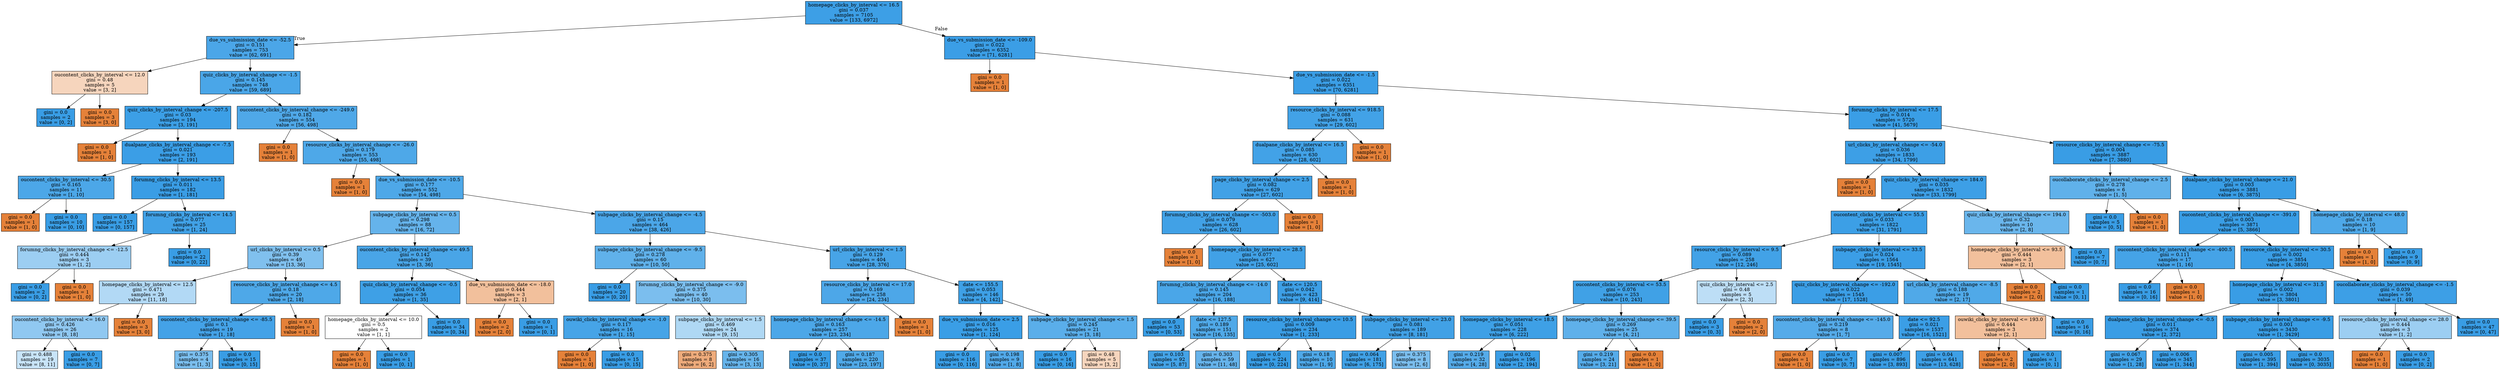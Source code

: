 digraph Tree {
node [shape=box, style="filled", color="black"] ;
0 [label="homepage_clicks_by_interval <= 16.5\ngini = 0.037\nsamples = 7105\nvalue = [133, 6972]", fillcolor="#399de5fa"] ;
1 [label="due_vs_submission_date <= -52.5\ngini = 0.151\nsamples = 753\nvalue = [62, 691]", fillcolor="#399de5e8"] ;
0 -> 1 [labeldistance=2.5, labelangle=45, headlabel="True"] ;
2 [label="oucontent_clicks_by_interval <= 12.0\ngini = 0.48\nsamples = 5\nvalue = [3, 2]", fillcolor="#e5813955"] ;
1 -> 2 ;
3 [label="gini = 0.0\nsamples = 2\nvalue = [0, 2]", fillcolor="#399de5ff"] ;
2 -> 3 ;
4 [label="gini = 0.0\nsamples = 3\nvalue = [3, 0]", fillcolor="#e58139ff"] ;
2 -> 4 ;
5 [label="quiz_clicks_by_interval_change <= -1.5\ngini = 0.145\nsamples = 748\nvalue = [59, 689]", fillcolor="#399de5e9"] ;
1 -> 5 ;
6 [label="quiz_clicks_by_interval_change <= -207.5\ngini = 0.03\nsamples = 194\nvalue = [3, 191]", fillcolor="#399de5fb"] ;
5 -> 6 ;
7 [label="gini = 0.0\nsamples = 1\nvalue = [1, 0]", fillcolor="#e58139ff"] ;
6 -> 7 ;
8 [label="dualpane_clicks_by_interval_change <= -7.5\ngini = 0.021\nsamples = 193\nvalue = [2, 191]", fillcolor="#399de5fc"] ;
6 -> 8 ;
9 [label="oucontent_clicks_by_interval <= 30.5\ngini = 0.165\nsamples = 11\nvalue = [1, 10]", fillcolor="#399de5e6"] ;
8 -> 9 ;
10 [label="gini = 0.0\nsamples = 1\nvalue = [1, 0]", fillcolor="#e58139ff"] ;
9 -> 10 ;
11 [label="gini = 0.0\nsamples = 10\nvalue = [0, 10]", fillcolor="#399de5ff"] ;
9 -> 11 ;
12 [label="forumng_clicks_by_interval <= 13.5\ngini = 0.011\nsamples = 182\nvalue = [1, 181]", fillcolor="#399de5fe"] ;
8 -> 12 ;
13 [label="gini = 0.0\nsamples = 157\nvalue = [0, 157]", fillcolor="#399de5ff"] ;
12 -> 13 ;
14 [label="forumng_clicks_by_interval <= 14.5\ngini = 0.077\nsamples = 25\nvalue = [1, 24]", fillcolor="#399de5f4"] ;
12 -> 14 ;
15 [label="forumng_clicks_by_interval_change <= -12.5\ngini = 0.444\nsamples = 3\nvalue = [1, 2]", fillcolor="#399de57f"] ;
14 -> 15 ;
16 [label="gini = 0.0\nsamples = 2\nvalue = [0, 2]", fillcolor="#399de5ff"] ;
15 -> 16 ;
17 [label="gini = 0.0\nsamples = 1\nvalue = [1, 0]", fillcolor="#e58139ff"] ;
15 -> 17 ;
18 [label="gini = 0.0\nsamples = 22\nvalue = [0, 22]", fillcolor="#399de5ff"] ;
14 -> 18 ;
19 [label="oucontent_clicks_by_interval_change <= -249.0\ngini = 0.182\nsamples = 554\nvalue = [56, 498]", fillcolor="#399de5e2"] ;
5 -> 19 ;
20 [label="gini = 0.0\nsamples = 1\nvalue = [1, 0]", fillcolor="#e58139ff"] ;
19 -> 20 ;
21 [label="resource_clicks_by_interval_change <= -26.0\ngini = 0.179\nsamples = 553\nvalue = [55, 498]", fillcolor="#399de5e3"] ;
19 -> 21 ;
22 [label="gini = 0.0\nsamples = 1\nvalue = [1, 0]", fillcolor="#e58139ff"] ;
21 -> 22 ;
23 [label="due_vs_submission_date <= -10.5\ngini = 0.177\nsamples = 552\nvalue = [54, 498]", fillcolor="#399de5e3"] ;
21 -> 23 ;
24 [label="subpage_clicks_by_interval <= 0.5\ngini = 0.298\nsamples = 88\nvalue = [16, 72]", fillcolor="#399de5c6"] ;
23 -> 24 ;
25 [label="url_clicks_by_interval <= 0.5\ngini = 0.39\nsamples = 49\nvalue = [13, 36]", fillcolor="#399de5a3"] ;
24 -> 25 ;
26 [label="homepage_clicks_by_interval <= 12.5\ngini = 0.471\nsamples = 29\nvalue = [11, 18]", fillcolor="#399de563"] ;
25 -> 26 ;
27 [label="oucontent_clicks_by_interval <= 16.0\ngini = 0.426\nsamples = 26\nvalue = [8, 18]", fillcolor="#399de58e"] ;
26 -> 27 ;
28 [label="gini = 0.488\nsamples = 19\nvalue = [8, 11]", fillcolor="#399de546"] ;
27 -> 28 ;
29 [label="gini = 0.0\nsamples = 7\nvalue = [0, 7]", fillcolor="#399de5ff"] ;
27 -> 29 ;
30 [label="gini = 0.0\nsamples = 3\nvalue = [3, 0]", fillcolor="#e58139ff"] ;
26 -> 30 ;
31 [label="resource_clicks_by_interval_change <= 4.5\ngini = 0.18\nsamples = 20\nvalue = [2, 18]", fillcolor="#399de5e3"] ;
25 -> 31 ;
32 [label="oucontent_clicks_by_interval_change <= -85.5\ngini = 0.1\nsamples = 19\nvalue = [1, 18]", fillcolor="#399de5f1"] ;
31 -> 32 ;
33 [label="gini = 0.375\nsamples = 4\nvalue = [1, 3]", fillcolor="#399de5aa"] ;
32 -> 33 ;
34 [label="gini = 0.0\nsamples = 15\nvalue = [0, 15]", fillcolor="#399de5ff"] ;
32 -> 34 ;
35 [label="gini = 0.0\nsamples = 1\nvalue = [1, 0]", fillcolor="#e58139ff"] ;
31 -> 35 ;
36 [label="oucontent_clicks_by_interval_change <= 49.5\ngini = 0.142\nsamples = 39\nvalue = [3, 36]", fillcolor="#399de5ea"] ;
24 -> 36 ;
37 [label="quiz_clicks_by_interval_change <= -0.5\ngini = 0.054\nsamples = 36\nvalue = [1, 35]", fillcolor="#399de5f8"] ;
36 -> 37 ;
38 [label="homepage_clicks_by_interval <= 10.0\ngini = 0.5\nsamples = 2\nvalue = [1, 1]", fillcolor="#e5813900"] ;
37 -> 38 ;
39 [label="gini = 0.0\nsamples = 1\nvalue = [1, 0]", fillcolor="#e58139ff"] ;
38 -> 39 ;
40 [label="gini = 0.0\nsamples = 1\nvalue = [0, 1]", fillcolor="#399de5ff"] ;
38 -> 40 ;
41 [label="gini = 0.0\nsamples = 34\nvalue = [0, 34]", fillcolor="#399de5ff"] ;
37 -> 41 ;
42 [label="due_vs_submission_date <= -18.0\ngini = 0.444\nsamples = 3\nvalue = [2, 1]", fillcolor="#e581397f"] ;
36 -> 42 ;
43 [label="gini = 0.0\nsamples = 2\nvalue = [2, 0]", fillcolor="#e58139ff"] ;
42 -> 43 ;
44 [label="gini = 0.0\nsamples = 1\nvalue = [0, 1]", fillcolor="#399de5ff"] ;
42 -> 44 ;
45 [label="subpage_clicks_by_interval_change <= -4.5\ngini = 0.15\nsamples = 464\nvalue = [38, 426]", fillcolor="#399de5e8"] ;
23 -> 45 ;
46 [label="subpage_clicks_by_interval_change <= -9.5\ngini = 0.278\nsamples = 60\nvalue = [10, 50]", fillcolor="#399de5cc"] ;
45 -> 46 ;
47 [label="gini = 0.0\nsamples = 20\nvalue = [0, 20]", fillcolor="#399de5ff"] ;
46 -> 47 ;
48 [label="forumng_clicks_by_interval_change <= -9.0\ngini = 0.375\nsamples = 40\nvalue = [10, 30]", fillcolor="#399de5aa"] ;
46 -> 48 ;
49 [label="ouwiki_clicks_by_interval_change <= -1.0\ngini = 0.117\nsamples = 16\nvalue = [1, 15]", fillcolor="#399de5ee"] ;
48 -> 49 ;
50 [label="gini = 0.0\nsamples = 1\nvalue = [1, 0]", fillcolor="#e58139ff"] ;
49 -> 50 ;
51 [label="gini = 0.0\nsamples = 15\nvalue = [0, 15]", fillcolor="#399de5ff"] ;
49 -> 51 ;
52 [label="subpage_clicks_by_interval <= 1.5\ngini = 0.469\nsamples = 24\nvalue = [9, 15]", fillcolor="#399de566"] ;
48 -> 52 ;
53 [label="gini = 0.375\nsamples = 8\nvalue = [6, 2]", fillcolor="#e58139aa"] ;
52 -> 53 ;
54 [label="gini = 0.305\nsamples = 16\nvalue = [3, 13]", fillcolor="#399de5c4"] ;
52 -> 54 ;
55 [label="url_clicks_by_interval <= 1.5\ngini = 0.129\nsamples = 404\nvalue = [28, 376]", fillcolor="#399de5ec"] ;
45 -> 55 ;
56 [label="resource_clicks_by_interval <= 17.0\ngini = 0.169\nsamples = 258\nvalue = [24, 234]", fillcolor="#399de5e5"] ;
55 -> 56 ;
57 [label="homepage_clicks_by_interval_change <= -14.5\ngini = 0.163\nsamples = 257\nvalue = [23, 234]", fillcolor="#399de5e6"] ;
56 -> 57 ;
58 [label="gini = 0.0\nsamples = 37\nvalue = [0, 37]", fillcolor="#399de5ff"] ;
57 -> 58 ;
59 [label="gini = 0.187\nsamples = 220\nvalue = [23, 197]", fillcolor="#399de5e1"] ;
57 -> 59 ;
60 [label="gini = 0.0\nsamples = 1\nvalue = [1, 0]", fillcolor="#e58139ff"] ;
56 -> 60 ;
61 [label="date <= 155.5\ngini = 0.053\nsamples = 146\nvalue = [4, 142]", fillcolor="#399de5f8"] ;
55 -> 61 ;
62 [label="due_vs_submission_date <= 2.5\ngini = 0.016\nsamples = 125\nvalue = [1, 124]", fillcolor="#399de5fd"] ;
61 -> 62 ;
63 [label="gini = 0.0\nsamples = 116\nvalue = [0, 116]", fillcolor="#399de5ff"] ;
62 -> 63 ;
64 [label="gini = 0.198\nsamples = 9\nvalue = [1, 8]", fillcolor="#399de5df"] ;
62 -> 64 ;
65 [label="subpage_clicks_by_interval_change <= 1.5\ngini = 0.245\nsamples = 21\nvalue = [3, 18]", fillcolor="#399de5d4"] ;
61 -> 65 ;
66 [label="gini = 0.0\nsamples = 16\nvalue = [0, 16]", fillcolor="#399de5ff"] ;
65 -> 66 ;
67 [label="gini = 0.48\nsamples = 5\nvalue = [3, 2]", fillcolor="#e5813955"] ;
65 -> 67 ;
68 [label="due_vs_submission_date <= -109.0\ngini = 0.022\nsamples = 6352\nvalue = [71, 6281]", fillcolor="#399de5fc"] ;
0 -> 68 [labeldistance=2.5, labelangle=-45, headlabel="False"] ;
69 [label="gini = 0.0\nsamples = 1\nvalue = [1, 0]", fillcolor="#e58139ff"] ;
68 -> 69 ;
70 [label="due_vs_submission_date <= -1.5\ngini = 0.022\nsamples = 6351\nvalue = [70, 6281]", fillcolor="#399de5fc"] ;
68 -> 70 ;
71 [label="resource_clicks_by_interval <= 918.5\ngini = 0.088\nsamples = 631\nvalue = [29, 602]", fillcolor="#399de5f3"] ;
70 -> 71 ;
72 [label="dualpane_clicks_by_interval <= 16.5\ngini = 0.085\nsamples = 630\nvalue = [28, 602]", fillcolor="#399de5f3"] ;
71 -> 72 ;
73 [label="page_clicks_by_interval_change <= 2.5\ngini = 0.082\nsamples = 629\nvalue = [27, 602]", fillcolor="#399de5f4"] ;
72 -> 73 ;
74 [label="forumng_clicks_by_interval_change <= -503.0\ngini = 0.079\nsamples = 628\nvalue = [26, 602]", fillcolor="#399de5f4"] ;
73 -> 74 ;
75 [label="gini = 0.0\nsamples = 1\nvalue = [1, 0]", fillcolor="#e58139ff"] ;
74 -> 75 ;
76 [label="homepage_clicks_by_interval <= 28.5\ngini = 0.077\nsamples = 627\nvalue = [25, 602]", fillcolor="#399de5f4"] ;
74 -> 76 ;
77 [label="forumng_clicks_by_interval_change <= -14.0\ngini = 0.145\nsamples = 204\nvalue = [16, 188]", fillcolor="#399de5e9"] ;
76 -> 77 ;
78 [label="gini = 0.0\nsamples = 53\nvalue = [0, 53]", fillcolor="#399de5ff"] ;
77 -> 78 ;
79 [label="date <= 127.5\ngini = 0.189\nsamples = 151\nvalue = [16, 135]", fillcolor="#399de5e1"] ;
77 -> 79 ;
80 [label="gini = 0.103\nsamples = 92\nvalue = [5, 87]", fillcolor="#399de5f0"] ;
79 -> 80 ;
81 [label="gini = 0.303\nsamples = 59\nvalue = [11, 48]", fillcolor="#399de5c5"] ;
79 -> 81 ;
82 [label="date <= 120.5\ngini = 0.042\nsamples = 423\nvalue = [9, 414]", fillcolor="#399de5f9"] ;
76 -> 82 ;
83 [label="resource_clicks_by_interval_change <= 10.5\ngini = 0.009\nsamples = 234\nvalue = [1, 233]", fillcolor="#399de5fe"] ;
82 -> 83 ;
84 [label="gini = 0.0\nsamples = 224\nvalue = [0, 224]", fillcolor="#399de5ff"] ;
83 -> 84 ;
85 [label="gini = 0.18\nsamples = 10\nvalue = [1, 9]", fillcolor="#399de5e3"] ;
83 -> 85 ;
86 [label="subpage_clicks_by_interval <= 23.0\ngini = 0.081\nsamples = 189\nvalue = [8, 181]", fillcolor="#399de5f4"] ;
82 -> 86 ;
87 [label="gini = 0.064\nsamples = 181\nvalue = [6, 175]", fillcolor="#399de5f6"] ;
86 -> 87 ;
88 [label="gini = 0.375\nsamples = 8\nvalue = [2, 6]", fillcolor="#399de5aa"] ;
86 -> 88 ;
89 [label="gini = 0.0\nsamples = 1\nvalue = [1, 0]", fillcolor="#e58139ff"] ;
73 -> 89 ;
90 [label="gini = 0.0\nsamples = 1\nvalue = [1, 0]", fillcolor="#e58139ff"] ;
72 -> 90 ;
91 [label="gini = 0.0\nsamples = 1\nvalue = [1, 0]", fillcolor="#e58139ff"] ;
71 -> 91 ;
92 [label="forumng_clicks_by_interval <= 17.5\ngini = 0.014\nsamples = 5720\nvalue = [41, 5679]", fillcolor="#399de5fd"] ;
70 -> 92 ;
93 [label="url_clicks_by_interval_change <= -54.0\ngini = 0.036\nsamples = 1833\nvalue = [34, 1799]", fillcolor="#399de5fa"] ;
92 -> 93 ;
94 [label="gini = 0.0\nsamples = 1\nvalue = [1, 0]", fillcolor="#e58139ff"] ;
93 -> 94 ;
95 [label="quiz_clicks_by_interval_change <= 184.0\ngini = 0.035\nsamples = 1832\nvalue = [33, 1799]", fillcolor="#399de5fa"] ;
93 -> 95 ;
96 [label="oucontent_clicks_by_interval <= 55.5\ngini = 0.033\nsamples = 1822\nvalue = [31, 1791]", fillcolor="#399de5fb"] ;
95 -> 96 ;
97 [label="resource_clicks_by_interval <= 9.5\ngini = 0.089\nsamples = 258\nvalue = [12, 246]", fillcolor="#399de5f3"] ;
96 -> 97 ;
98 [label="oucontent_clicks_by_interval <= 53.5\ngini = 0.076\nsamples = 253\nvalue = [10, 243]", fillcolor="#399de5f5"] ;
97 -> 98 ;
99 [label="homepage_clicks_by_interval <= 18.5\ngini = 0.051\nsamples = 228\nvalue = [6, 222]", fillcolor="#399de5f8"] ;
98 -> 99 ;
100 [label="gini = 0.219\nsamples = 32\nvalue = [4, 28]", fillcolor="#399de5db"] ;
99 -> 100 ;
101 [label="gini = 0.02\nsamples = 196\nvalue = [2, 194]", fillcolor="#399de5fc"] ;
99 -> 101 ;
102 [label="homepage_clicks_by_interval_change <= 39.5\ngini = 0.269\nsamples = 25\nvalue = [4, 21]", fillcolor="#399de5ce"] ;
98 -> 102 ;
103 [label="gini = 0.219\nsamples = 24\nvalue = [3, 21]", fillcolor="#399de5db"] ;
102 -> 103 ;
104 [label="gini = 0.0\nsamples = 1\nvalue = [1, 0]", fillcolor="#e58139ff"] ;
102 -> 104 ;
105 [label="quiz_clicks_by_interval <= 2.5\ngini = 0.48\nsamples = 5\nvalue = [2, 3]", fillcolor="#399de555"] ;
97 -> 105 ;
106 [label="gini = 0.0\nsamples = 3\nvalue = [0, 3]", fillcolor="#399de5ff"] ;
105 -> 106 ;
107 [label="gini = 0.0\nsamples = 2\nvalue = [2, 0]", fillcolor="#e58139ff"] ;
105 -> 107 ;
108 [label="subpage_clicks_by_interval <= 33.5\ngini = 0.024\nsamples = 1564\nvalue = [19, 1545]", fillcolor="#399de5fc"] ;
96 -> 108 ;
109 [label="quiz_clicks_by_interval_change <= -192.0\ngini = 0.022\nsamples = 1545\nvalue = [17, 1528]", fillcolor="#399de5fc"] ;
108 -> 109 ;
110 [label="oucontent_clicks_by_interval_change <= -145.0\ngini = 0.219\nsamples = 8\nvalue = [1, 7]", fillcolor="#399de5db"] ;
109 -> 110 ;
111 [label="gini = 0.0\nsamples = 1\nvalue = [1, 0]", fillcolor="#e58139ff"] ;
110 -> 111 ;
112 [label="gini = 0.0\nsamples = 7\nvalue = [0, 7]", fillcolor="#399de5ff"] ;
110 -> 112 ;
113 [label="date <= 92.5\ngini = 0.021\nsamples = 1537\nvalue = [16, 1521]", fillcolor="#399de5fc"] ;
109 -> 113 ;
114 [label="gini = 0.007\nsamples = 896\nvalue = [3, 893]", fillcolor="#399de5fe"] ;
113 -> 114 ;
115 [label="gini = 0.04\nsamples = 641\nvalue = [13, 628]", fillcolor="#399de5fa"] ;
113 -> 115 ;
116 [label="url_clicks_by_interval_change <= -8.5\ngini = 0.188\nsamples = 19\nvalue = [2, 17]", fillcolor="#399de5e1"] ;
108 -> 116 ;
117 [label="ouwiki_clicks_by_interval <= 193.0\ngini = 0.444\nsamples = 3\nvalue = [2, 1]", fillcolor="#e581397f"] ;
116 -> 117 ;
118 [label="gini = 0.0\nsamples = 2\nvalue = [2, 0]", fillcolor="#e58139ff"] ;
117 -> 118 ;
119 [label="gini = 0.0\nsamples = 1\nvalue = [0, 1]", fillcolor="#399de5ff"] ;
117 -> 119 ;
120 [label="gini = 0.0\nsamples = 16\nvalue = [0, 16]", fillcolor="#399de5ff"] ;
116 -> 120 ;
121 [label="quiz_clicks_by_interval_change <= 194.0\ngini = 0.32\nsamples = 10\nvalue = [2, 8]", fillcolor="#399de5bf"] ;
95 -> 121 ;
122 [label="homepage_clicks_by_interval <= 93.5\ngini = 0.444\nsamples = 3\nvalue = [2, 1]", fillcolor="#e581397f"] ;
121 -> 122 ;
123 [label="gini = 0.0\nsamples = 2\nvalue = [2, 0]", fillcolor="#e58139ff"] ;
122 -> 123 ;
124 [label="gini = 0.0\nsamples = 1\nvalue = [0, 1]", fillcolor="#399de5ff"] ;
122 -> 124 ;
125 [label="gini = 0.0\nsamples = 7\nvalue = [0, 7]", fillcolor="#399de5ff"] ;
121 -> 125 ;
126 [label="resource_clicks_by_interval_change <= -75.5\ngini = 0.004\nsamples = 3887\nvalue = [7, 3880]", fillcolor="#399de5ff"] ;
92 -> 126 ;
127 [label="oucollaborate_clicks_by_interval_change <= 2.5\ngini = 0.278\nsamples = 6\nvalue = [1, 5]", fillcolor="#399de5cc"] ;
126 -> 127 ;
128 [label="gini = 0.0\nsamples = 5\nvalue = [0, 5]", fillcolor="#399de5ff"] ;
127 -> 128 ;
129 [label="gini = 0.0\nsamples = 1\nvalue = [1, 0]", fillcolor="#e58139ff"] ;
127 -> 129 ;
130 [label="dualpane_clicks_by_interval_change <= 21.0\ngini = 0.003\nsamples = 3881\nvalue = [6, 3875]", fillcolor="#399de5ff"] ;
126 -> 130 ;
131 [label="oucontent_clicks_by_interval_change <= -391.0\ngini = 0.003\nsamples = 3871\nvalue = [5, 3866]", fillcolor="#399de5ff"] ;
130 -> 131 ;
132 [label="oucontent_clicks_by_interval_change <= -400.5\ngini = 0.111\nsamples = 17\nvalue = [1, 16]", fillcolor="#399de5ef"] ;
131 -> 132 ;
133 [label="gini = 0.0\nsamples = 16\nvalue = [0, 16]", fillcolor="#399de5ff"] ;
132 -> 133 ;
134 [label="gini = 0.0\nsamples = 1\nvalue = [1, 0]", fillcolor="#e58139ff"] ;
132 -> 134 ;
135 [label="resource_clicks_by_interval <= 30.5\ngini = 0.002\nsamples = 3854\nvalue = [4, 3850]", fillcolor="#399de5ff"] ;
131 -> 135 ;
136 [label="homepage_clicks_by_interval <= 31.5\ngini = 0.002\nsamples = 3804\nvalue = [3, 3801]", fillcolor="#399de5ff"] ;
135 -> 136 ;
137 [label="dualpane_clicks_by_interval_change <= -0.5\ngini = 0.011\nsamples = 374\nvalue = [2, 372]", fillcolor="#399de5fe"] ;
136 -> 137 ;
138 [label="gini = 0.067\nsamples = 29\nvalue = [1, 28]", fillcolor="#399de5f6"] ;
137 -> 138 ;
139 [label="gini = 0.006\nsamples = 345\nvalue = [1, 344]", fillcolor="#399de5fe"] ;
137 -> 139 ;
140 [label="subpage_clicks_by_interval_change <= -9.5\ngini = 0.001\nsamples = 3430\nvalue = [1, 3429]", fillcolor="#399de5ff"] ;
136 -> 140 ;
141 [label="gini = 0.005\nsamples = 395\nvalue = [1, 394]", fillcolor="#399de5fe"] ;
140 -> 141 ;
142 [label="gini = 0.0\nsamples = 3035\nvalue = [0, 3035]", fillcolor="#399de5ff"] ;
140 -> 142 ;
143 [label="oucollaborate_clicks_by_interval_change <= -1.5\ngini = 0.039\nsamples = 50\nvalue = [1, 49]", fillcolor="#399de5fa"] ;
135 -> 143 ;
144 [label="resource_clicks_by_interval_change <= 28.0\ngini = 0.444\nsamples = 3\nvalue = [1, 2]", fillcolor="#399de57f"] ;
143 -> 144 ;
145 [label="gini = 0.0\nsamples = 1\nvalue = [1, 0]", fillcolor="#e58139ff"] ;
144 -> 145 ;
146 [label="gini = 0.0\nsamples = 2\nvalue = [0, 2]", fillcolor="#399de5ff"] ;
144 -> 146 ;
147 [label="gini = 0.0\nsamples = 47\nvalue = [0, 47]", fillcolor="#399de5ff"] ;
143 -> 147 ;
148 [label="homepage_clicks_by_interval <= 48.0\ngini = 0.18\nsamples = 10\nvalue = [1, 9]", fillcolor="#399de5e3"] ;
130 -> 148 ;
149 [label="gini = 0.0\nsamples = 1\nvalue = [1, 0]", fillcolor="#e58139ff"] ;
148 -> 149 ;
150 [label="gini = 0.0\nsamples = 9\nvalue = [0, 9]", fillcolor="#399de5ff"] ;
148 -> 150 ;
}